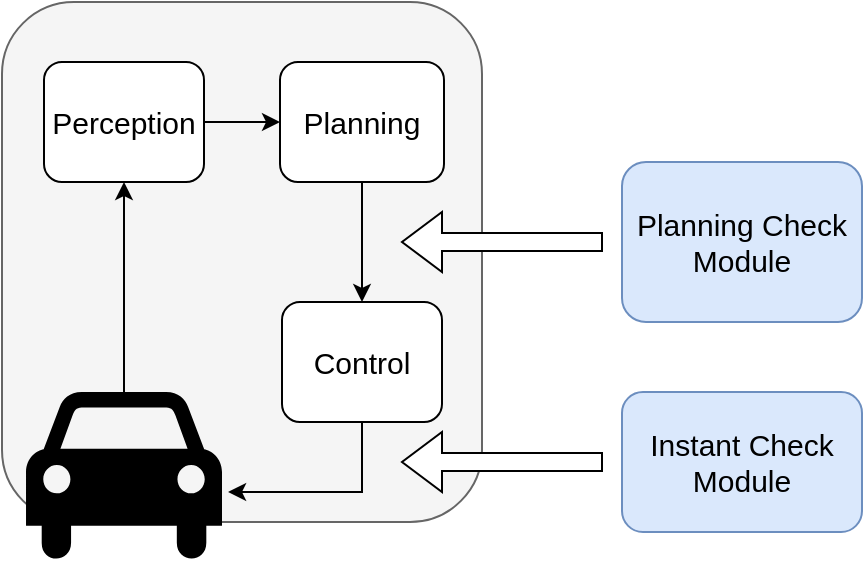 <mxfile version="16.2.7" type="github">
  <diagram id="DhF0_wdm7kW2o_CkX-2b" name="Page-1">
    <mxGraphModel dx="942" dy="572" grid="1" gridSize="10" guides="1" tooltips="1" connect="1" arrows="1" fold="1" page="1" pageScale="1" pageWidth="827" pageHeight="1169" math="0" shadow="0">
      <root>
        <mxCell id="0" />
        <mxCell id="1" parent="0" />
        <mxCell id="bz9Mvd529WpSVVnzT8PL-1" value="" style="rounded=1;whiteSpace=wrap;html=1;fontSize=19;fillColor=#f5f5f5;fontColor=#333333;strokeColor=#666666;" vertex="1" parent="1">
          <mxGeometry x="180" y="240" width="240" height="260" as="geometry" />
        </mxCell>
        <mxCell id="bz9Mvd529WpSVVnzT8PL-15" style="edgeStyle=orthogonalEdgeStyle;rounded=0;orthogonalLoop=1;jettySize=auto;html=1;exitX=0.5;exitY=0;exitDx=0;exitDy=0;exitPerimeter=0;fontSize=19;" edge="1" parent="1" source="bz9Mvd529WpSVVnzT8PL-2" target="bz9Mvd529WpSVVnzT8PL-3">
          <mxGeometry relative="1" as="geometry" />
        </mxCell>
        <mxCell id="bz9Mvd529WpSVVnzT8PL-2" value="" style="shape=mxgraph.signs.transportation.car_4;html=1;pointerEvents=1;fillColor=#000000;strokeColor=none;verticalLabelPosition=bottom;verticalAlign=top;align=center;sketch=0;fontSize=19;" vertex="1" parent="1">
          <mxGeometry x="192" y="435" width="98" height="86" as="geometry" />
        </mxCell>
        <mxCell id="bz9Mvd529WpSVVnzT8PL-16" style="edgeStyle=orthogonalEdgeStyle;rounded=0;orthogonalLoop=1;jettySize=auto;html=1;exitX=1;exitY=0.5;exitDx=0;exitDy=0;entryX=0;entryY=0.5;entryDx=0;entryDy=0;fontSize=19;" edge="1" parent="1" source="bz9Mvd529WpSVVnzT8PL-3" target="bz9Mvd529WpSVVnzT8PL-11">
          <mxGeometry relative="1" as="geometry" />
        </mxCell>
        <mxCell id="bz9Mvd529WpSVVnzT8PL-3" value="&lt;font style=&quot;font-size: 15px&quot;&gt;Perception&lt;/font&gt;" style="rounded=1;whiteSpace=wrap;html=1;fontSize=19;" vertex="1" parent="1">
          <mxGeometry x="201" y="270" width="80" height="60" as="geometry" />
        </mxCell>
        <mxCell id="bz9Mvd529WpSVVnzT8PL-18" style="edgeStyle=orthogonalEdgeStyle;rounded=0;orthogonalLoop=1;jettySize=auto;html=1;exitX=0.5;exitY=1;exitDx=0;exitDy=0;fontSize=19;" edge="1" parent="1" source="bz9Mvd529WpSVVnzT8PL-11" target="bz9Mvd529WpSVVnzT8PL-13">
          <mxGeometry relative="1" as="geometry" />
        </mxCell>
        <mxCell id="bz9Mvd529WpSVVnzT8PL-11" value="&lt;font style=&quot;font-size: 15px&quot;&gt;Planning&lt;/font&gt;" style="rounded=1;whiteSpace=wrap;html=1;fontSize=19;" vertex="1" parent="1">
          <mxGeometry x="319" y="270" width="82" height="60" as="geometry" />
        </mxCell>
        <mxCell id="bz9Mvd529WpSVVnzT8PL-19" style="edgeStyle=orthogonalEdgeStyle;rounded=0;orthogonalLoop=1;jettySize=auto;html=1;exitX=0.5;exitY=1;exitDx=0;exitDy=0;entryX=1.031;entryY=0.581;entryDx=0;entryDy=0;entryPerimeter=0;fontSize=19;" edge="1" parent="1" source="bz9Mvd529WpSVVnzT8PL-13" target="bz9Mvd529WpSVVnzT8PL-2">
          <mxGeometry relative="1" as="geometry" />
        </mxCell>
        <mxCell id="bz9Mvd529WpSVVnzT8PL-13" value="&lt;font style=&quot;font-size: 15px&quot;&gt;Control&lt;/font&gt;" style="rounded=1;whiteSpace=wrap;html=1;fontSize=19;" vertex="1" parent="1">
          <mxGeometry x="320" y="390" width="80" height="60" as="geometry" />
        </mxCell>
        <mxCell id="bz9Mvd529WpSVVnzT8PL-17" style="edgeStyle=orthogonalEdgeStyle;rounded=0;orthogonalLoop=1;jettySize=auto;html=1;exitX=0.5;exitY=1;exitDx=0;exitDy=0;fontSize=19;" edge="1" parent="1" source="bz9Mvd529WpSVVnzT8PL-13" target="bz9Mvd529WpSVVnzT8PL-13">
          <mxGeometry relative="1" as="geometry" />
        </mxCell>
        <mxCell id="bz9Mvd529WpSVVnzT8PL-20" value="&lt;div&gt;Planning Check &lt;br&gt;&lt;/div&gt;&lt;div&gt;Module&lt;br&gt;&lt;/div&gt;" style="rounded=1;whiteSpace=wrap;html=1;fontSize=15;fillColor=#dae8fc;strokeColor=#6c8ebf;" vertex="1" parent="1">
          <mxGeometry x="490" y="320" width="120" height="80" as="geometry" />
        </mxCell>
        <mxCell id="bz9Mvd529WpSVVnzT8PL-21" value="&lt;div&gt;Instant Check&lt;/div&gt;&lt;div&gt;Module&lt;br&gt;&lt;/div&gt;" style="rounded=1;whiteSpace=wrap;html=1;fontSize=15;fillColor=#dae8fc;strokeColor=#6c8ebf;" vertex="1" parent="1">
          <mxGeometry x="490" y="435" width="120" height="70" as="geometry" />
        </mxCell>
        <mxCell id="bz9Mvd529WpSVVnzT8PL-22" value="" style="shape=singleArrow;direction=west;whiteSpace=wrap;html=1;fontSize=15;" vertex="1" parent="1">
          <mxGeometry x="380" y="345" width="100" height="30" as="geometry" />
        </mxCell>
        <mxCell id="bz9Mvd529WpSVVnzT8PL-23" value="" style="shape=singleArrow;direction=west;whiteSpace=wrap;html=1;fontSize=15;" vertex="1" parent="1">
          <mxGeometry x="380" y="455" width="100" height="30" as="geometry" />
        </mxCell>
      </root>
    </mxGraphModel>
  </diagram>
</mxfile>
